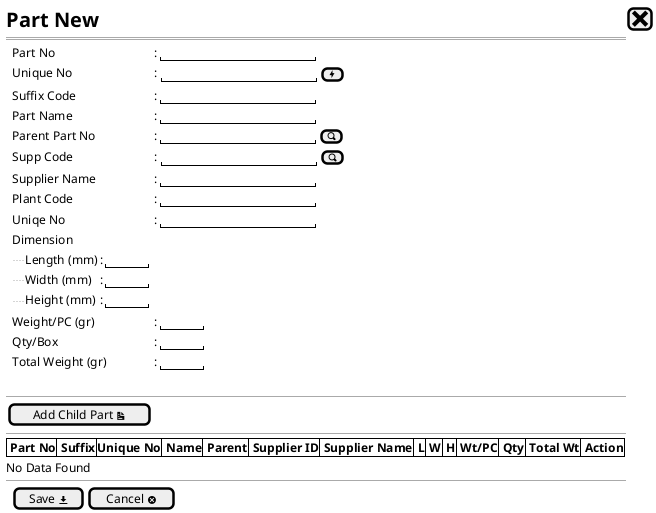 @startsalt
{
  <size:20><b>Part New | [<size:25><&x>]|*
  ==
  {
    .|Part No         |: |"                   "|*
    .|Unique No       |:{|"                   "|[<&bolt>]|}*
    .|Suffix Code     |: |"                   "|*
    .|Part Name       |: |"                   "|*
    .|Parent Part No  |: |"                   "| [<&magnifying-glass>]| *
    .|Supp Code       |:{|"                   "|[<&magnifying-glass>]|} *
    .|Supplier Name   |: |"                   "|*
    .|Plant Code      |: |"                   "| *
    .|Uniqe No        |: |"                   "| *
    .|Dimension|*
    .|{
      ..||Length (mm)   |: |"     "|*
      ..|Width (mm)     |: |"     "|*
      ..|Height (mm)    |: |"     "|*
      }
    .|Weight/PC (gr)    |: |"     "|*
    .|Qty/Box           |: |"     "|*
    .|Total Weight (gr) |: |"     "|*
  }
  .
  --
  {
    [Add Child Part <&document>]|*
  }
  --
  {#
    |<b> Part No  |<b> Suffix |<b>Unique No         |<b> Name     |<b> Parent |<b> Supplier ID |<b> Supplier Name |<b> L |<b> W |<b> H |<b> Wt/PC |<b> Qty |<b> Total Wt |<b> Action |*|*|*|*|*|*|*
  }
  No Data Found
  --
  {
  .|[ Save <&data-transfer-download>] |  [Cancel <&circle-x> ]|*
  }

}
@endsalt
